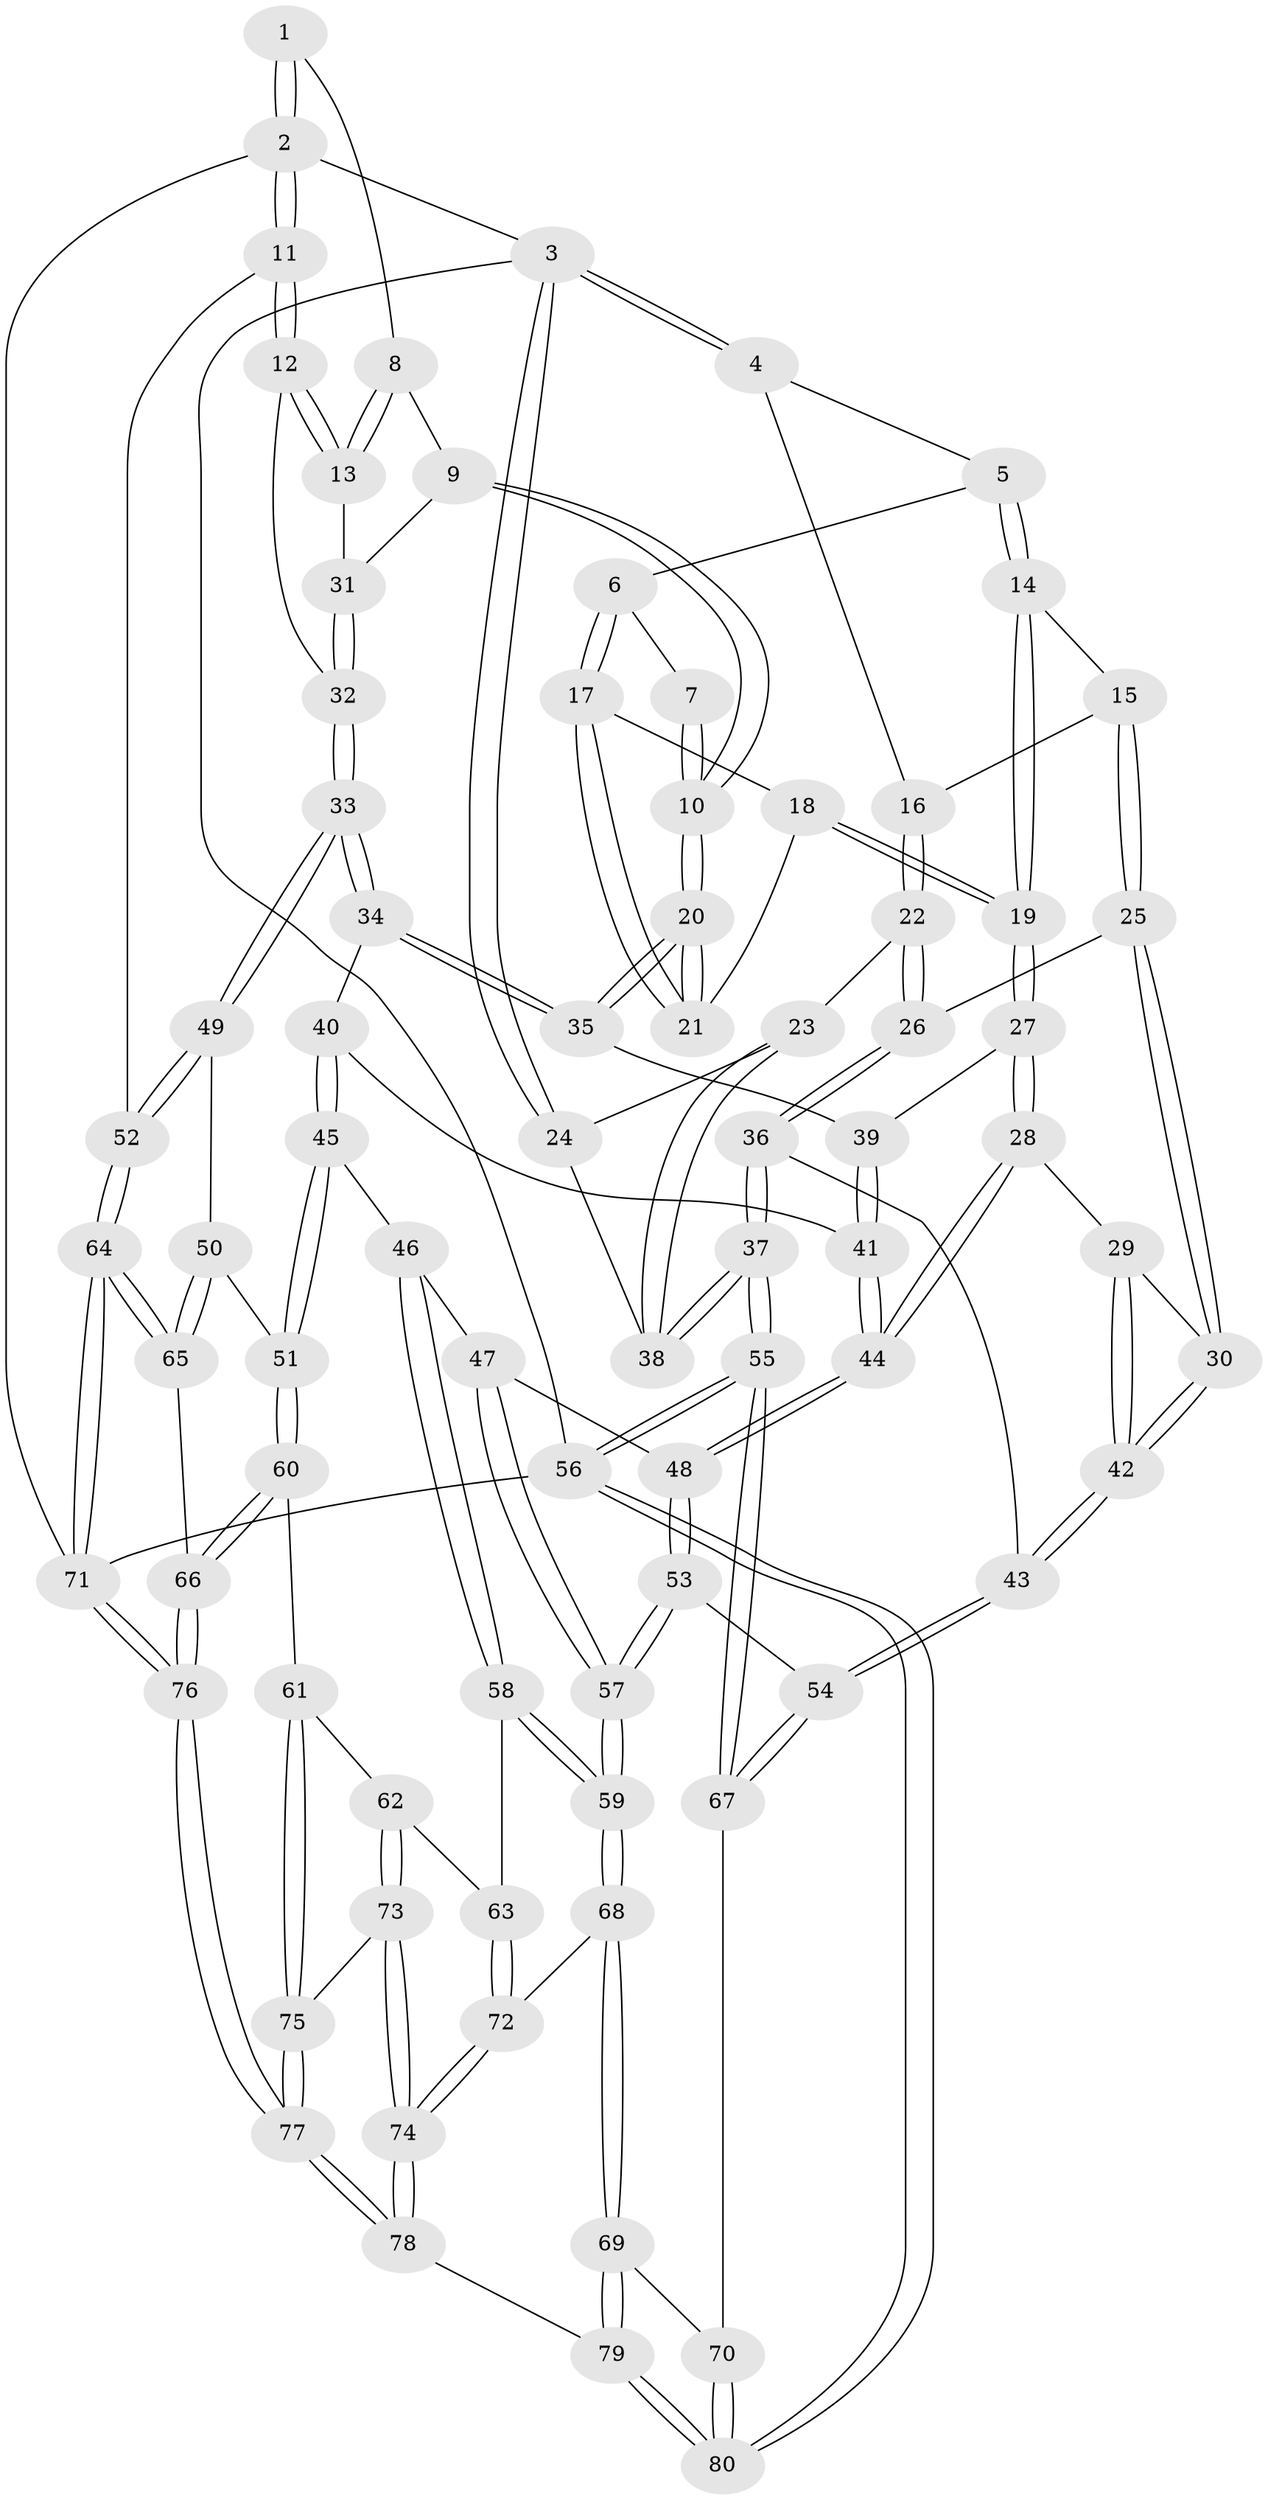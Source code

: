 // coarse degree distribution, {3: 0.25, 6: 0.0625, 5: 0.375, 4: 0.2916666666666667, 2: 0.020833333333333332}
// Generated by graph-tools (version 1.1) at 2025/52/02/27/25 19:52:42]
// undirected, 80 vertices, 197 edges
graph export_dot {
graph [start="1"]
  node [color=gray90,style=filled];
  1 [pos="+0.9692434578280503+0"];
  2 [pos="+1+0"];
  3 [pos="+0+0"];
  4 [pos="+0.061472172846189804+0"];
  5 [pos="+0.4904886689932972+0"];
  6 [pos="+0.512693206665821+0"];
  7 [pos="+0.6935306017625292+0"];
  8 [pos="+0.9281799510220805+0.020940305670118318"];
  9 [pos="+0.8520557206520427+0.10934718389639496"];
  10 [pos="+0.7645658224533701+0.09202726058366067"];
  11 [pos="+1+0.21479266287249058"];
  12 [pos="+1+0.20801635109668445"];
  13 [pos="+1+0.16623545446719815"];
  14 [pos="+0.3421130723321625+0.10671825623767023"];
  15 [pos="+0.3116600369523132+0.1108396809549508"];
  16 [pos="+0.14857099281868302+0"];
  17 [pos="+0.5306287842020955+0.030515938801595546"];
  18 [pos="+0.5081930243723496+0.14087522093115942"];
  19 [pos="+0.46866260489788036+0.21545458749249893"];
  20 [pos="+0.7239883300978376+0.15035172179749426"];
  21 [pos="+0.7046111106894272+0.1442194273790852"];
  22 [pos="+0.12117040639358397+0.11933752029241107"];
  23 [pos="+0.05899679962987567+0.1302674596025685"];
  24 [pos="+0+0.015960847562505664"];
  25 [pos="+0.24892680660873823+0.2116346474614287"];
  26 [pos="+0.13599674380798582+0.17735076763976124"];
  27 [pos="+0.4748708689983836+0.2781252020116187"];
  28 [pos="+0.4683799621686721+0.32507656034582083"];
  29 [pos="+0.3653365230689439+0.31342271072877476"];
  30 [pos="+0.2570443050549871+0.22917352748463796"];
  31 [pos="+0.8721478158239336+0.12618749275823934"];
  32 [pos="+0.8811280836346886+0.27503813699752544"];
  33 [pos="+0.7990012389851989+0.3460084308116711"];
  34 [pos="+0.784497781500639+0.33908305731709665"];
  35 [pos="+0.7237294801849593+0.1522637686115242"];
  36 [pos="+0+0.47961903786247095"];
  37 [pos="+0+0.47644223249071244"];
  38 [pos="+0+0.3650026700211916"];
  39 [pos="+0.7114100338505882+0.16070492876720024"];
  40 [pos="+0.6522306279715653+0.3689362260170273"];
  41 [pos="+0.5815335792544056+0.3500306343855126"];
  42 [pos="+0.08293627046702877+0.4617329696423519"];
  43 [pos="+0.03402421225675792+0.49832954783357825"];
  44 [pos="+0.4736557756243211+0.3350740357291157"];
  45 [pos="+0.6641258711584517+0.5739781471040802"];
  46 [pos="+0.49341228051196134+0.5613929868094765"];
  47 [pos="+0.47019398365728005+0.5359188304963092"];
  48 [pos="+0.445191636592677+0.49827534256872574"];
  49 [pos="+0.8424010162557961+0.42321694680857486"];
  50 [pos="+0.7647279487291133+0.588712575797251"];
  51 [pos="+0.7111105780126166+0.6012381043720636"];
  52 [pos="+1+0.504408271793655"];
  53 [pos="+0.14606579124602256+0.5723501191642233"];
  54 [pos="+0.12138305747519804+0.5669084071774229"];
  55 [pos="+0+1"];
  56 [pos="+0+1"];
  57 [pos="+0.3112888516716436+0.7270005896952092"];
  58 [pos="+0.49192638173774444+0.6780988310933179"];
  59 [pos="+0.337820952050452+0.7665323336787668"];
  60 [pos="+0.6584991770853266+0.7673227547870091"];
  61 [pos="+0.6360974509518993+0.7760467265307612"];
  62 [pos="+0.6104250380434229+0.769522199432287"];
  63 [pos="+0.5405424794752606+0.7439406387819408"];
  64 [pos="+1+0.7049893600545714"];
  65 [pos="+0.9563643217953633+0.7274221379986306"];
  66 [pos="+0.8053264639713716+0.852752928631264"];
  67 [pos="+0.12147385304569233+0.7809387613641504"];
  68 [pos="+0.3395854106344951+0.8150399186959367"];
  69 [pos="+0.2844785604422445+0.877993614368451"];
  70 [pos="+0.21031225446704238+0.8922120281832595"];
  71 [pos="+1+1"];
  72 [pos="+0.4460294750832398+0.8575394567063083"];
  73 [pos="+0.5061070100086056+0.8745209839610164"];
  74 [pos="+0.46399051827587506+0.8852986802021593"];
  75 [pos="+0.6097604427070519+0.8722941661861523"];
  76 [pos="+0.769549712172522+1"];
  77 [pos="+0.6360517273104848+1"];
  78 [pos="+0.5126497312004553+1"];
  79 [pos="+0.4416875674342886+1"];
  80 [pos="+0+1"];
  1 -- 2;
  1 -- 2;
  1 -- 8;
  2 -- 3;
  2 -- 11;
  2 -- 11;
  2 -- 71;
  3 -- 4;
  3 -- 4;
  3 -- 24;
  3 -- 24;
  3 -- 56;
  4 -- 5;
  4 -- 16;
  5 -- 6;
  5 -- 14;
  5 -- 14;
  6 -- 7;
  6 -- 17;
  6 -- 17;
  7 -- 10;
  7 -- 10;
  8 -- 9;
  8 -- 13;
  8 -- 13;
  9 -- 10;
  9 -- 10;
  9 -- 31;
  10 -- 20;
  10 -- 20;
  11 -- 12;
  11 -- 12;
  11 -- 52;
  12 -- 13;
  12 -- 13;
  12 -- 32;
  13 -- 31;
  14 -- 15;
  14 -- 19;
  14 -- 19;
  15 -- 16;
  15 -- 25;
  15 -- 25;
  16 -- 22;
  16 -- 22;
  17 -- 18;
  17 -- 21;
  17 -- 21;
  18 -- 19;
  18 -- 19;
  18 -- 21;
  19 -- 27;
  19 -- 27;
  20 -- 21;
  20 -- 21;
  20 -- 35;
  20 -- 35;
  22 -- 23;
  22 -- 26;
  22 -- 26;
  23 -- 24;
  23 -- 38;
  23 -- 38;
  24 -- 38;
  25 -- 26;
  25 -- 30;
  25 -- 30;
  26 -- 36;
  26 -- 36;
  27 -- 28;
  27 -- 28;
  27 -- 39;
  28 -- 29;
  28 -- 44;
  28 -- 44;
  29 -- 30;
  29 -- 42;
  29 -- 42;
  30 -- 42;
  30 -- 42;
  31 -- 32;
  31 -- 32;
  32 -- 33;
  32 -- 33;
  33 -- 34;
  33 -- 34;
  33 -- 49;
  33 -- 49;
  34 -- 35;
  34 -- 35;
  34 -- 40;
  35 -- 39;
  36 -- 37;
  36 -- 37;
  36 -- 43;
  37 -- 38;
  37 -- 38;
  37 -- 55;
  37 -- 55;
  39 -- 41;
  39 -- 41;
  40 -- 41;
  40 -- 45;
  40 -- 45;
  41 -- 44;
  41 -- 44;
  42 -- 43;
  42 -- 43;
  43 -- 54;
  43 -- 54;
  44 -- 48;
  44 -- 48;
  45 -- 46;
  45 -- 51;
  45 -- 51;
  46 -- 47;
  46 -- 58;
  46 -- 58;
  47 -- 48;
  47 -- 57;
  47 -- 57;
  48 -- 53;
  48 -- 53;
  49 -- 50;
  49 -- 52;
  49 -- 52;
  50 -- 51;
  50 -- 65;
  50 -- 65;
  51 -- 60;
  51 -- 60;
  52 -- 64;
  52 -- 64;
  53 -- 54;
  53 -- 57;
  53 -- 57;
  54 -- 67;
  54 -- 67;
  55 -- 56;
  55 -- 56;
  55 -- 67;
  55 -- 67;
  56 -- 80;
  56 -- 80;
  56 -- 71;
  57 -- 59;
  57 -- 59;
  58 -- 59;
  58 -- 59;
  58 -- 63;
  59 -- 68;
  59 -- 68;
  60 -- 61;
  60 -- 66;
  60 -- 66;
  61 -- 62;
  61 -- 75;
  61 -- 75;
  62 -- 63;
  62 -- 73;
  62 -- 73;
  63 -- 72;
  63 -- 72;
  64 -- 65;
  64 -- 65;
  64 -- 71;
  64 -- 71;
  65 -- 66;
  66 -- 76;
  66 -- 76;
  67 -- 70;
  68 -- 69;
  68 -- 69;
  68 -- 72;
  69 -- 70;
  69 -- 79;
  69 -- 79;
  70 -- 80;
  70 -- 80;
  71 -- 76;
  71 -- 76;
  72 -- 74;
  72 -- 74;
  73 -- 74;
  73 -- 74;
  73 -- 75;
  74 -- 78;
  74 -- 78;
  75 -- 77;
  75 -- 77;
  76 -- 77;
  76 -- 77;
  77 -- 78;
  77 -- 78;
  78 -- 79;
  79 -- 80;
  79 -- 80;
}
